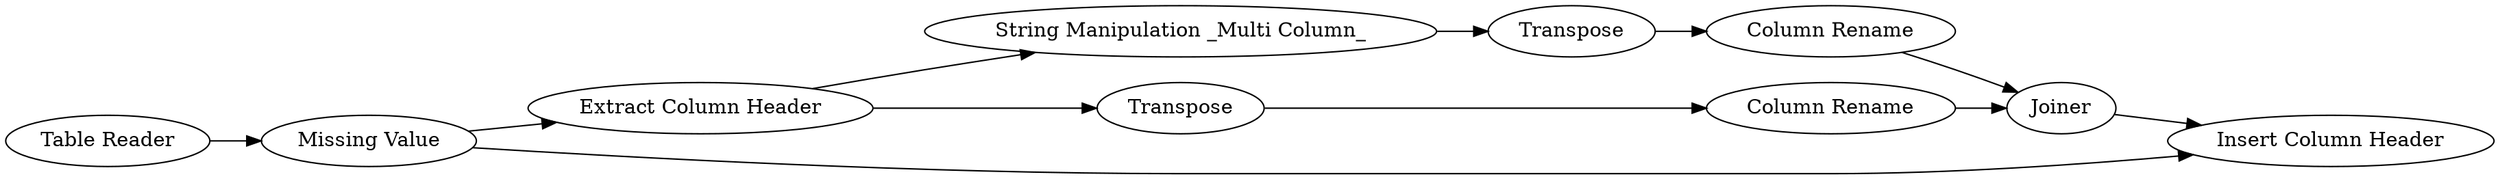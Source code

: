 digraph {
	136 [label="Missing Value"]
	138 [label="Extract Column Header"]
	140 [label="String Manipulation _Multi Column_"]
	141 [label="Insert Column Header"]
	142 [label=Transpose]
	143 [label=Transpose]
	144 [label=Joiner]
	146 [label="Table Reader"]
	147 [label="Column Rename"]
	148 [label="Column Rename"]
	136 -> 138
	136 -> 141
	138 -> 143
	138 -> 140
	140 -> 142
	142 -> 148
	143 -> 147
	144 -> 141
	146 -> 136
	147 -> 144
	148 -> 144
	rankdir=LR
}
